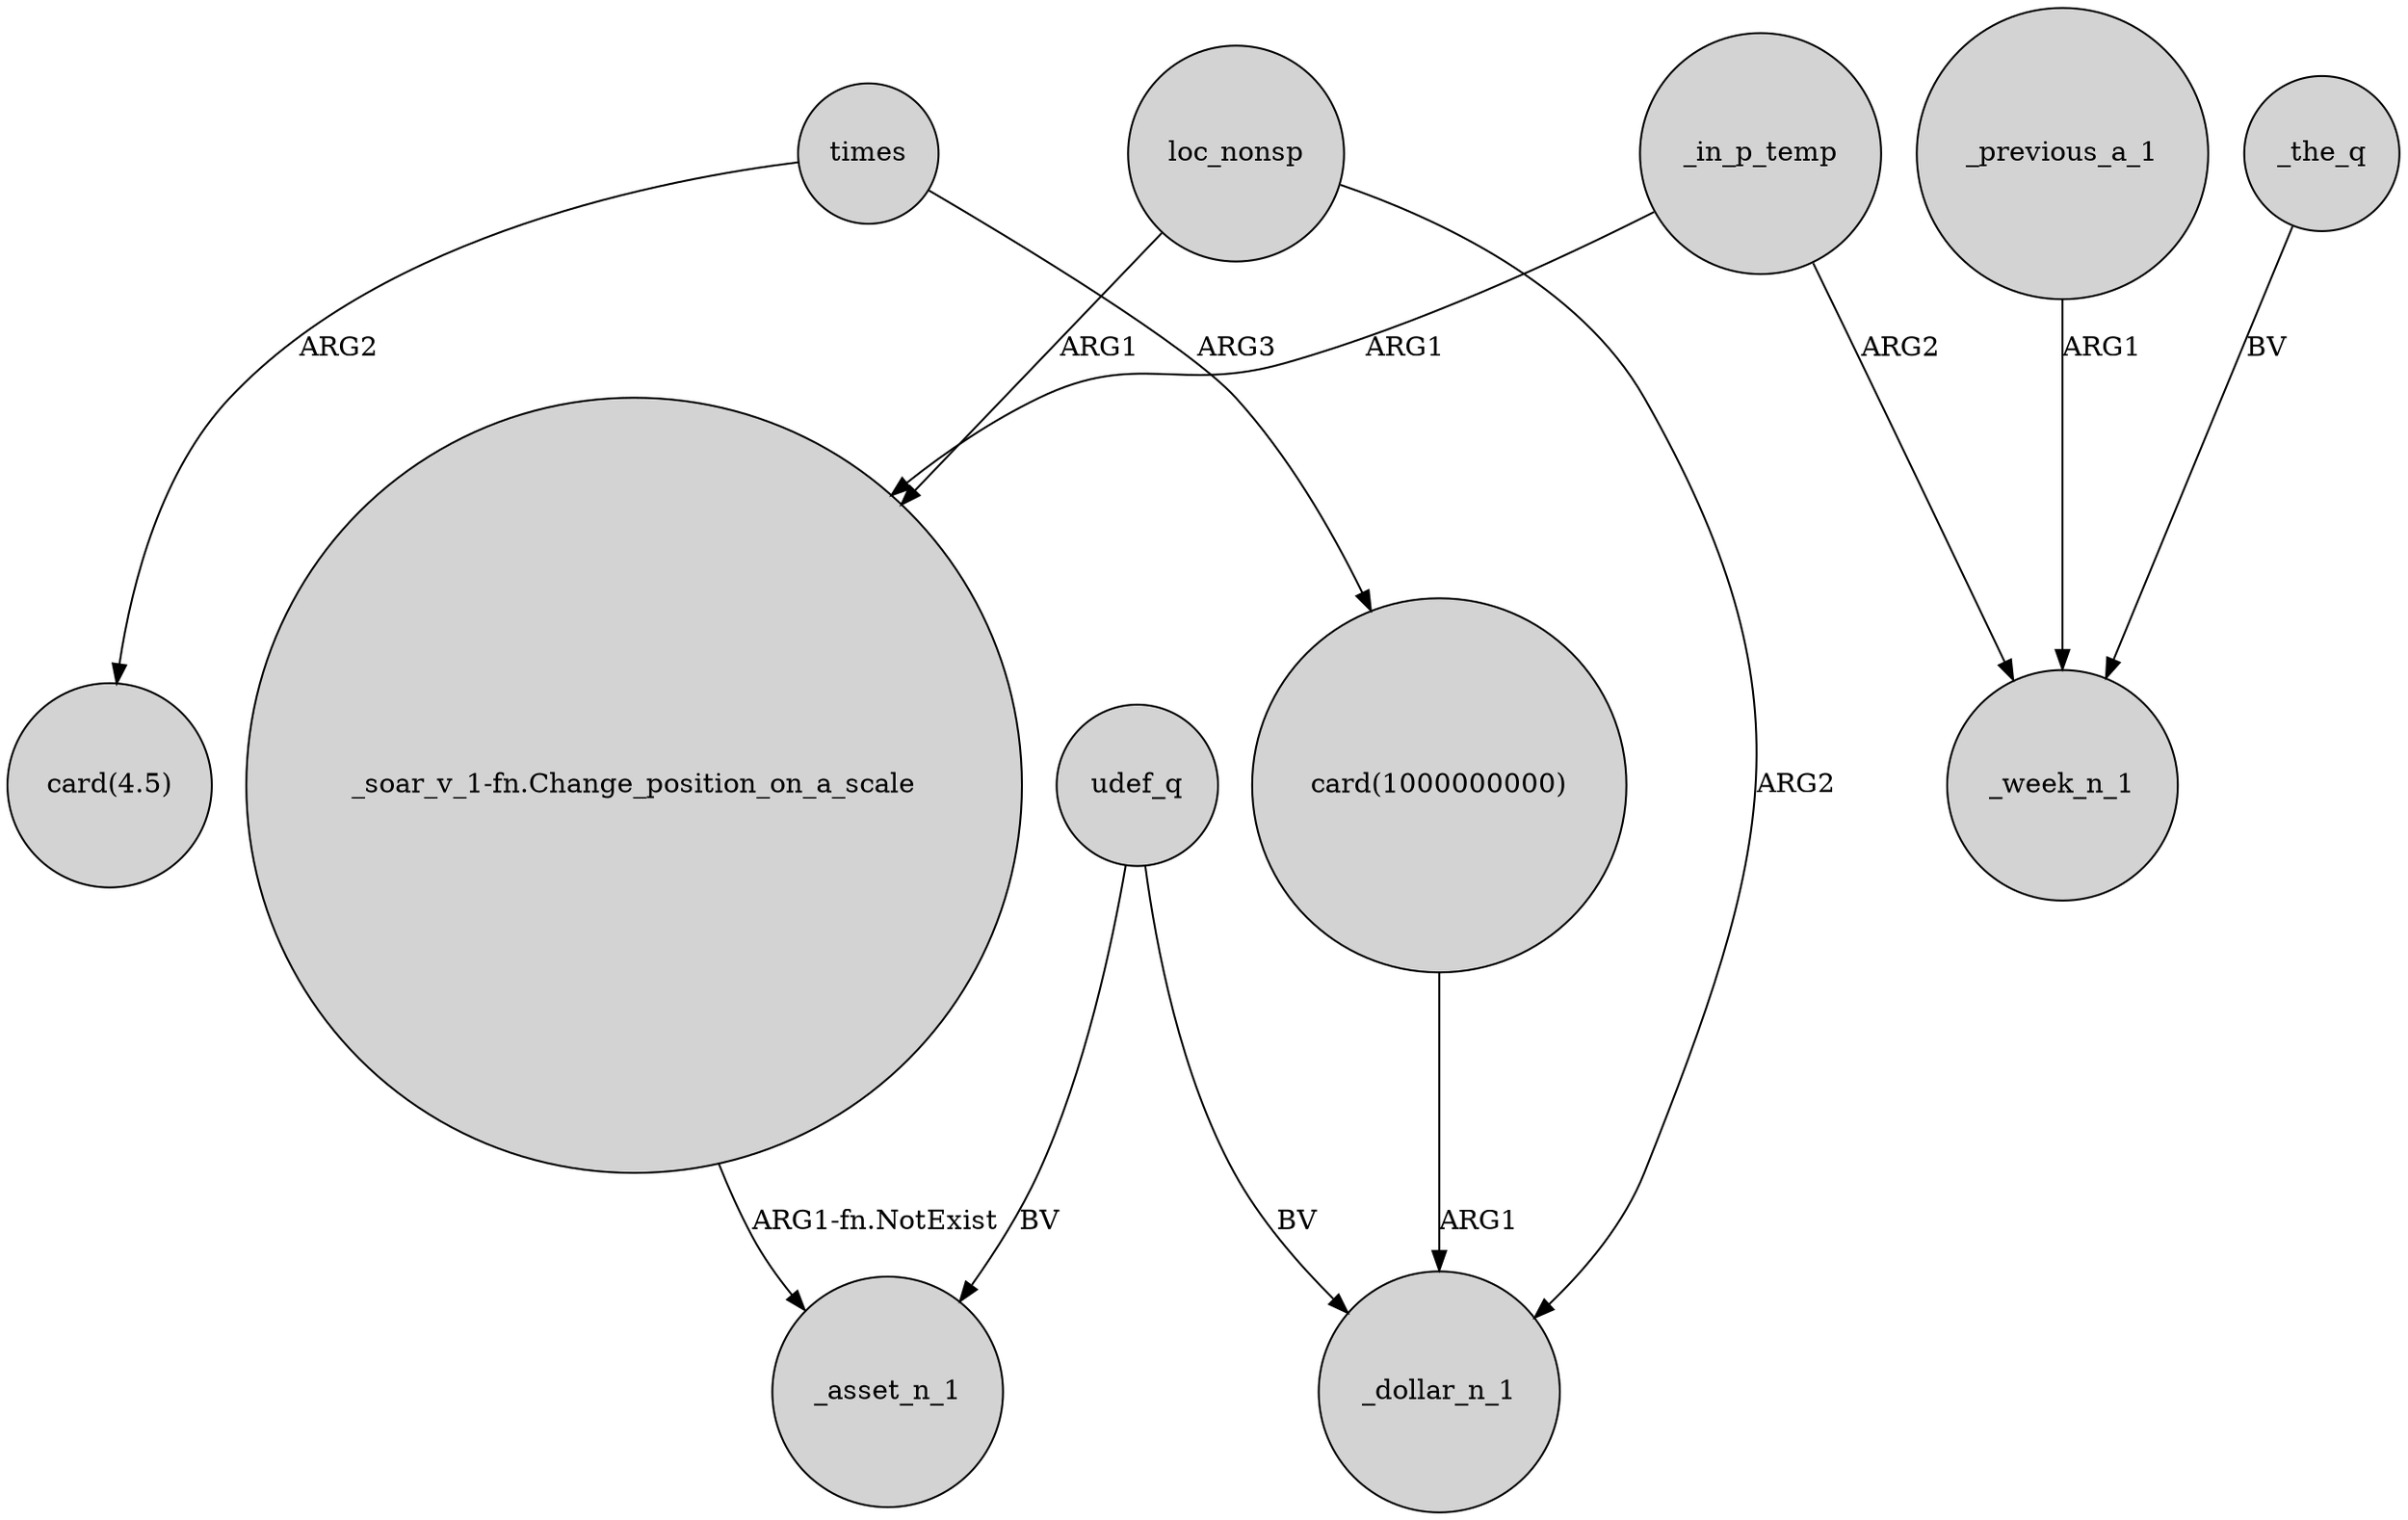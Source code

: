 digraph {
	node [shape=circle style=filled]
	loc_nonsp -> "_soar_v_1-fn.Change_position_on_a_scale" [label=ARG1]
	"_soar_v_1-fn.Change_position_on_a_scale" -> _asset_n_1 [label="ARG1-fn.NotExist"]
	_in_p_temp -> _week_n_1 [label=ARG2]
	_previous_a_1 -> _week_n_1 [label=ARG1]
	loc_nonsp -> _dollar_n_1 [label=ARG2]
	"card(1000000000)" -> _dollar_n_1 [label=ARG1]
	_the_q -> _week_n_1 [label=BV]
	udef_q -> _asset_n_1 [label=BV]
	_in_p_temp -> "_soar_v_1-fn.Change_position_on_a_scale" [label=ARG1]
	times -> "card(1000000000)" [label=ARG3]
	times -> "card(4.5)" [label=ARG2]
	udef_q -> _dollar_n_1 [label=BV]
}
